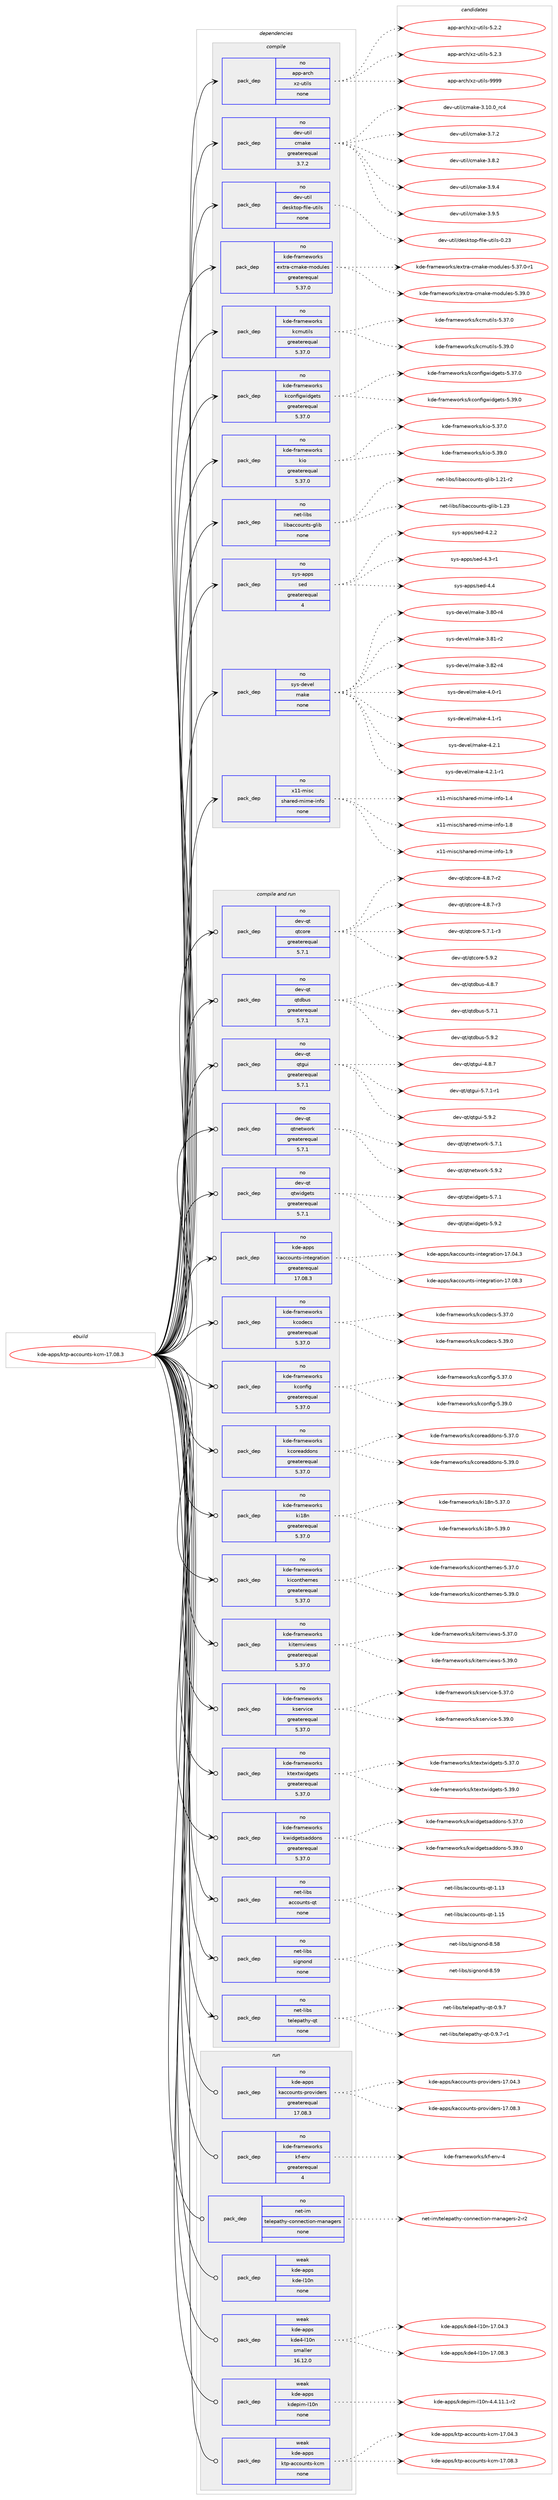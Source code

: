 digraph prolog {

# *************
# Graph options
# *************

newrank=true;
concentrate=true;
compound=true;
graph [rankdir=LR,fontname=Helvetica,fontsize=10,ranksep=1.5];#, ranksep=2.5, nodesep=0.2];
edge  [arrowhead=vee];
node  [fontname=Helvetica,fontsize=10];

# **********
# The ebuild
# **********

subgraph cluster_leftcol {
color=gray;
rank=same;
label=<<i>ebuild</i>>;
id [label="kde-apps/ktp-accounts-kcm-17.08.3", color=red, width=4, href="../kde-apps/ktp-accounts-kcm-17.08.3.svg"];
}

# ****************
# The dependencies
# ****************

subgraph cluster_midcol {
color=gray;
label=<<i>dependencies</i>>;
subgraph cluster_compile {
fillcolor="#eeeeee";
style=filled;
label=<<i>compile</i>>;
subgraph pack236908 {
dependency325075 [label=<<TABLE BORDER="0" CELLBORDER="1" CELLSPACING="0" CELLPADDING="4" WIDTH="220"><TR><TD ROWSPAN="6" CELLPADDING="30">pack_dep</TD></TR><TR><TD WIDTH="110">no</TD></TR><TR><TD>app-arch</TD></TR><TR><TD>xz-utils</TD></TR><TR><TD>none</TD></TR><TR><TD></TD></TR></TABLE>>, shape=none, color=blue];
}
id:e -> dependency325075:w [weight=20,style="solid",arrowhead="vee"];
subgraph pack236909 {
dependency325076 [label=<<TABLE BORDER="0" CELLBORDER="1" CELLSPACING="0" CELLPADDING="4" WIDTH="220"><TR><TD ROWSPAN="6" CELLPADDING="30">pack_dep</TD></TR><TR><TD WIDTH="110">no</TD></TR><TR><TD>dev-util</TD></TR><TR><TD>cmake</TD></TR><TR><TD>greaterequal</TD></TR><TR><TD>3.7.2</TD></TR></TABLE>>, shape=none, color=blue];
}
id:e -> dependency325076:w [weight=20,style="solid",arrowhead="vee"];
subgraph pack236910 {
dependency325077 [label=<<TABLE BORDER="0" CELLBORDER="1" CELLSPACING="0" CELLPADDING="4" WIDTH="220"><TR><TD ROWSPAN="6" CELLPADDING="30">pack_dep</TD></TR><TR><TD WIDTH="110">no</TD></TR><TR><TD>dev-util</TD></TR><TR><TD>desktop-file-utils</TD></TR><TR><TD>none</TD></TR><TR><TD></TD></TR></TABLE>>, shape=none, color=blue];
}
id:e -> dependency325077:w [weight=20,style="solid",arrowhead="vee"];
subgraph pack236911 {
dependency325078 [label=<<TABLE BORDER="0" CELLBORDER="1" CELLSPACING="0" CELLPADDING="4" WIDTH="220"><TR><TD ROWSPAN="6" CELLPADDING="30">pack_dep</TD></TR><TR><TD WIDTH="110">no</TD></TR><TR><TD>kde-frameworks</TD></TR><TR><TD>extra-cmake-modules</TD></TR><TR><TD>greaterequal</TD></TR><TR><TD>5.37.0</TD></TR></TABLE>>, shape=none, color=blue];
}
id:e -> dependency325078:w [weight=20,style="solid",arrowhead="vee"];
subgraph pack236912 {
dependency325079 [label=<<TABLE BORDER="0" CELLBORDER="1" CELLSPACING="0" CELLPADDING="4" WIDTH="220"><TR><TD ROWSPAN="6" CELLPADDING="30">pack_dep</TD></TR><TR><TD WIDTH="110">no</TD></TR><TR><TD>kde-frameworks</TD></TR><TR><TD>kcmutils</TD></TR><TR><TD>greaterequal</TD></TR><TR><TD>5.37.0</TD></TR></TABLE>>, shape=none, color=blue];
}
id:e -> dependency325079:w [weight=20,style="solid",arrowhead="vee"];
subgraph pack236913 {
dependency325080 [label=<<TABLE BORDER="0" CELLBORDER="1" CELLSPACING="0" CELLPADDING="4" WIDTH="220"><TR><TD ROWSPAN="6" CELLPADDING="30">pack_dep</TD></TR><TR><TD WIDTH="110">no</TD></TR><TR><TD>kde-frameworks</TD></TR><TR><TD>kconfigwidgets</TD></TR><TR><TD>greaterequal</TD></TR><TR><TD>5.37.0</TD></TR></TABLE>>, shape=none, color=blue];
}
id:e -> dependency325080:w [weight=20,style="solid",arrowhead="vee"];
subgraph pack236914 {
dependency325081 [label=<<TABLE BORDER="0" CELLBORDER="1" CELLSPACING="0" CELLPADDING="4" WIDTH="220"><TR><TD ROWSPAN="6" CELLPADDING="30">pack_dep</TD></TR><TR><TD WIDTH="110">no</TD></TR><TR><TD>kde-frameworks</TD></TR><TR><TD>kio</TD></TR><TR><TD>greaterequal</TD></TR><TR><TD>5.37.0</TD></TR></TABLE>>, shape=none, color=blue];
}
id:e -> dependency325081:w [weight=20,style="solid",arrowhead="vee"];
subgraph pack236915 {
dependency325082 [label=<<TABLE BORDER="0" CELLBORDER="1" CELLSPACING="0" CELLPADDING="4" WIDTH="220"><TR><TD ROWSPAN="6" CELLPADDING="30">pack_dep</TD></TR><TR><TD WIDTH="110">no</TD></TR><TR><TD>net-libs</TD></TR><TR><TD>libaccounts-glib</TD></TR><TR><TD>none</TD></TR><TR><TD></TD></TR></TABLE>>, shape=none, color=blue];
}
id:e -> dependency325082:w [weight=20,style="solid",arrowhead="vee"];
subgraph pack236916 {
dependency325083 [label=<<TABLE BORDER="0" CELLBORDER="1" CELLSPACING="0" CELLPADDING="4" WIDTH="220"><TR><TD ROWSPAN="6" CELLPADDING="30">pack_dep</TD></TR><TR><TD WIDTH="110">no</TD></TR><TR><TD>sys-apps</TD></TR><TR><TD>sed</TD></TR><TR><TD>greaterequal</TD></TR><TR><TD>4</TD></TR></TABLE>>, shape=none, color=blue];
}
id:e -> dependency325083:w [weight=20,style="solid",arrowhead="vee"];
subgraph pack236917 {
dependency325084 [label=<<TABLE BORDER="0" CELLBORDER="1" CELLSPACING="0" CELLPADDING="4" WIDTH="220"><TR><TD ROWSPAN="6" CELLPADDING="30">pack_dep</TD></TR><TR><TD WIDTH="110">no</TD></TR><TR><TD>sys-devel</TD></TR><TR><TD>make</TD></TR><TR><TD>none</TD></TR><TR><TD></TD></TR></TABLE>>, shape=none, color=blue];
}
id:e -> dependency325084:w [weight=20,style="solid",arrowhead="vee"];
subgraph pack236918 {
dependency325085 [label=<<TABLE BORDER="0" CELLBORDER="1" CELLSPACING="0" CELLPADDING="4" WIDTH="220"><TR><TD ROWSPAN="6" CELLPADDING="30">pack_dep</TD></TR><TR><TD WIDTH="110">no</TD></TR><TR><TD>x11-misc</TD></TR><TR><TD>shared-mime-info</TD></TR><TR><TD>none</TD></TR><TR><TD></TD></TR></TABLE>>, shape=none, color=blue];
}
id:e -> dependency325085:w [weight=20,style="solid",arrowhead="vee"];
}
subgraph cluster_compileandrun {
fillcolor="#eeeeee";
style=filled;
label=<<i>compile and run</i>>;
subgraph pack236919 {
dependency325086 [label=<<TABLE BORDER="0" CELLBORDER="1" CELLSPACING="0" CELLPADDING="4" WIDTH="220"><TR><TD ROWSPAN="6" CELLPADDING="30">pack_dep</TD></TR><TR><TD WIDTH="110">no</TD></TR><TR><TD>dev-qt</TD></TR><TR><TD>qtcore</TD></TR><TR><TD>greaterequal</TD></TR><TR><TD>5.7.1</TD></TR></TABLE>>, shape=none, color=blue];
}
id:e -> dependency325086:w [weight=20,style="solid",arrowhead="odotvee"];
subgraph pack236920 {
dependency325087 [label=<<TABLE BORDER="0" CELLBORDER="1" CELLSPACING="0" CELLPADDING="4" WIDTH="220"><TR><TD ROWSPAN="6" CELLPADDING="30">pack_dep</TD></TR><TR><TD WIDTH="110">no</TD></TR><TR><TD>dev-qt</TD></TR><TR><TD>qtdbus</TD></TR><TR><TD>greaterequal</TD></TR><TR><TD>5.7.1</TD></TR></TABLE>>, shape=none, color=blue];
}
id:e -> dependency325087:w [weight=20,style="solid",arrowhead="odotvee"];
subgraph pack236921 {
dependency325088 [label=<<TABLE BORDER="0" CELLBORDER="1" CELLSPACING="0" CELLPADDING="4" WIDTH="220"><TR><TD ROWSPAN="6" CELLPADDING="30">pack_dep</TD></TR><TR><TD WIDTH="110">no</TD></TR><TR><TD>dev-qt</TD></TR><TR><TD>qtgui</TD></TR><TR><TD>greaterequal</TD></TR><TR><TD>5.7.1</TD></TR></TABLE>>, shape=none, color=blue];
}
id:e -> dependency325088:w [weight=20,style="solid",arrowhead="odotvee"];
subgraph pack236922 {
dependency325089 [label=<<TABLE BORDER="0" CELLBORDER="1" CELLSPACING="0" CELLPADDING="4" WIDTH="220"><TR><TD ROWSPAN="6" CELLPADDING="30">pack_dep</TD></TR><TR><TD WIDTH="110">no</TD></TR><TR><TD>dev-qt</TD></TR><TR><TD>qtnetwork</TD></TR><TR><TD>greaterequal</TD></TR><TR><TD>5.7.1</TD></TR></TABLE>>, shape=none, color=blue];
}
id:e -> dependency325089:w [weight=20,style="solid",arrowhead="odotvee"];
subgraph pack236923 {
dependency325090 [label=<<TABLE BORDER="0" CELLBORDER="1" CELLSPACING="0" CELLPADDING="4" WIDTH="220"><TR><TD ROWSPAN="6" CELLPADDING="30">pack_dep</TD></TR><TR><TD WIDTH="110">no</TD></TR><TR><TD>dev-qt</TD></TR><TR><TD>qtwidgets</TD></TR><TR><TD>greaterequal</TD></TR><TR><TD>5.7.1</TD></TR></TABLE>>, shape=none, color=blue];
}
id:e -> dependency325090:w [weight=20,style="solid",arrowhead="odotvee"];
subgraph pack236924 {
dependency325091 [label=<<TABLE BORDER="0" CELLBORDER="1" CELLSPACING="0" CELLPADDING="4" WIDTH="220"><TR><TD ROWSPAN="6" CELLPADDING="30">pack_dep</TD></TR><TR><TD WIDTH="110">no</TD></TR><TR><TD>kde-apps</TD></TR><TR><TD>kaccounts-integration</TD></TR><TR><TD>greaterequal</TD></TR><TR><TD>17.08.3</TD></TR></TABLE>>, shape=none, color=blue];
}
id:e -> dependency325091:w [weight=20,style="solid",arrowhead="odotvee"];
subgraph pack236925 {
dependency325092 [label=<<TABLE BORDER="0" CELLBORDER="1" CELLSPACING="0" CELLPADDING="4" WIDTH="220"><TR><TD ROWSPAN="6" CELLPADDING="30">pack_dep</TD></TR><TR><TD WIDTH="110">no</TD></TR><TR><TD>kde-frameworks</TD></TR><TR><TD>kcodecs</TD></TR><TR><TD>greaterequal</TD></TR><TR><TD>5.37.0</TD></TR></TABLE>>, shape=none, color=blue];
}
id:e -> dependency325092:w [weight=20,style="solid",arrowhead="odotvee"];
subgraph pack236926 {
dependency325093 [label=<<TABLE BORDER="0" CELLBORDER="1" CELLSPACING="0" CELLPADDING="4" WIDTH="220"><TR><TD ROWSPAN="6" CELLPADDING="30">pack_dep</TD></TR><TR><TD WIDTH="110">no</TD></TR><TR><TD>kde-frameworks</TD></TR><TR><TD>kconfig</TD></TR><TR><TD>greaterequal</TD></TR><TR><TD>5.37.0</TD></TR></TABLE>>, shape=none, color=blue];
}
id:e -> dependency325093:w [weight=20,style="solid",arrowhead="odotvee"];
subgraph pack236927 {
dependency325094 [label=<<TABLE BORDER="0" CELLBORDER="1" CELLSPACING="0" CELLPADDING="4" WIDTH="220"><TR><TD ROWSPAN="6" CELLPADDING="30">pack_dep</TD></TR><TR><TD WIDTH="110">no</TD></TR><TR><TD>kde-frameworks</TD></TR><TR><TD>kcoreaddons</TD></TR><TR><TD>greaterequal</TD></TR><TR><TD>5.37.0</TD></TR></TABLE>>, shape=none, color=blue];
}
id:e -> dependency325094:w [weight=20,style="solid",arrowhead="odotvee"];
subgraph pack236928 {
dependency325095 [label=<<TABLE BORDER="0" CELLBORDER="1" CELLSPACING="0" CELLPADDING="4" WIDTH="220"><TR><TD ROWSPAN="6" CELLPADDING="30">pack_dep</TD></TR><TR><TD WIDTH="110">no</TD></TR><TR><TD>kde-frameworks</TD></TR><TR><TD>ki18n</TD></TR><TR><TD>greaterequal</TD></TR><TR><TD>5.37.0</TD></TR></TABLE>>, shape=none, color=blue];
}
id:e -> dependency325095:w [weight=20,style="solid",arrowhead="odotvee"];
subgraph pack236929 {
dependency325096 [label=<<TABLE BORDER="0" CELLBORDER="1" CELLSPACING="0" CELLPADDING="4" WIDTH="220"><TR><TD ROWSPAN="6" CELLPADDING="30">pack_dep</TD></TR><TR><TD WIDTH="110">no</TD></TR><TR><TD>kde-frameworks</TD></TR><TR><TD>kiconthemes</TD></TR><TR><TD>greaterequal</TD></TR><TR><TD>5.37.0</TD></TR></TABLE>>, shape=none, color=blue];
}
id:e -> dependency325096:w [weight=20,style="solid",arrowhead="odotvee"];
subgraph pack236930 {
dependency325097 [label=<<TABLE BORDER="0" CELLBORDER="1" CELLSPACING="0" CELLPADDING="4" WIDTH="220"><TR><TD ROWSPAN="6" CELLPADDING="30">pack_dep</TD></TR><TR><TD WIDTH="110">no</TD></TR><TR><TD>kde-frameworks</TD></TR><TR><TD>kitemviews</TD></TR><TR><TD>greaterequal</TD></TR><TR><TD>5.37.0</TD></TR></TABLE>>, shape=none, color=blue];
}
id:e -> dependency325097:w [weight=20,style="solid",arrowhead="odotvee"];
subgraph pack236931 {
dependency325098 [label=<<TABLE BORDER="0" CELLBORDER="1" CELLSPACING="0" CELLPADDING="4" WIDTH="220"><TR><TD ROWSPAN="6" CELLPADDING="30">pack_dep</TD></TR><TR><TD WIDTH="110">no</TD></TR><TR><TD>kde-frameworks</TD></TR><TR><TD>kservice</TD></TR><TR><TD>greaterequal</TD></TR><TR><TD>5.37.0</TD></TR></TABLE>>, shape=none, color=blue];
}
id:e -> dependency325098:w [weight=20,style="solid",arrowhead="odotvee"];
subgraph pack236932 {
dependency325099 [label=<<TABLE BORDER="0" CELLBORDER="1" CELLSPACING="0" CELLPADDING="4" WIDTH="220"><TR><TD ROWSPAN="6" CELLPADDING="30">pack_dep</TD></TR><TR><TD WIDTH="110">no</TD></TR><TR><TD>kde-frameworks</TD></TR><TR><TD>ktextwidgets</TD></TR><TR><TD>greaterequal</TD></TR><TR><TD>5.37.0</TD></TR></TABLE>>, shape=none, color=blue];
}
id:e -> dependency325099:w [weight=20,style="solid",arrowhead="odotvee"];
subgraph pack236933 {
dependency325100 [label=<<TABLE BORDER="0" CELLBORDER="1" CELLSPACING="0" CELLPADDING="4" WIDTH="220"><TR><TD ROWSPAN="6" CELLPADDING="30">pack_dep</TD></TR><TR><TD WIDTH="110">no</TD></TR><TR><TD>kde-frameworks</TD></TR><TR><TD>kwidgetsaddons</TD></TR><TR><TD>greaterequal</TD></TR><TR><TD>5.37.0</TD></TR></TABLE>>, shape=none, color=blue];
}
id:e -> dependency325100:w [weight=20,style="solid",arrowhead="odotvee"];
subgraph pack236934 {
dependency325101 [label=<<TABLE BORDER="0" CELLBORDER="1" CELLSPACING="0" CELLPADDING="4" WIDTH="220"><TR><TD ROWSPAN="6" CELLPADDING="30">pack_dep</TD></TR><TR><TD WIDTH="110">no</TD></TR><TR><TD>net-libs</TD></TR><TR><TD>accounts-qt</TD></TR><TR><TD>none</TD></TR><TR><TD></TD></TR></TABLE>>, shape=none, color=blue];
}
id:e -> dependency325101:w [weight=20,style="solid",arrowhead="odotvee"];
subgraph pack236935 {
dependency325102 [label=<<TABLE BORDER="0" CELLBORDER="1" CELLSPACING="0" CELLPADDING="4" WIDTH="220"><TR><TD ROWSPAN="6" CELLPADDING="30">pack_dep</TD></TR><TR><TD WIDTH="110">no</TD></TR><TR><TD>net-libs</TD></TR><TR><TD>signond</TD></TR><TR><TD>none</TD></TR><TR><TD></TD></TR></TABLE>>, shape=none, color=blue];
}
id:e -> dependency325102:w [weight=20,style="solid",arrowhead="odotvee"];
subgraph pack236936 {
dependency325103 [label=<<TABLE BORDER="0" CELLBORDER="1" CELLSPACING="0" CELLPADDING="4" WIDTH="220"><TR><TD ROWSPAN="6" CELLPADDING="30">pack_dep</TD></TR><TR><TD WIDTH="110">no</TD></TR><TR><TD>net-libs</TD></TR><TR><TD>telepathy-qt</TD></TR><TR><TD>none</TD></TR><TR><TD></TD></TR></TABLE>>, shape=none, color=blue];
}
id:e -> dependency325103:w [weight=20,style="solid",arrowhead="odotvee"];
}
subgraph cluster_run {
fillcolor="#eeeeee";
style=filled;
label=<<i>run</i>>;
subgraph pack236937 {
dependency325104 [label=<<TABLE BORDER="0" CELLBORDER="1" CELLSPACING="0" CELLPADDING="4" WIDTH="220"><TR><TD ROWSPAN="6" CELLPADDING="30">pack_dep</TD></TR><TR><TD WIDTH="110">no</TD></TR><TR><TD>kde-apps</TD></TR><TR><TD>kaccounts-providers</TD></TR><TR><TD>greaterequal</TD></TR><TR><TD>17.08.3</TD></TR></TABLE>>, shape=none, color=blue];
}
id:e -> dependency325104:w [weight=20,style="solid",arrowhead="odot"];
subgraph pack236938 {
dependency325105 [label=<<TABLE BORDER="0" CELLBORDER="1" CELLSPACING="0" CELLPADDING="4" WIDTH="220"><TR><TD ROWSPAN="6" CELLPADDING="30">pack_dep</TD></TR><TR><TD WIDTH="110">no</TD></TR><TR><TD>kde-frameworks</TD></TR><TR><TD>kf-env</TD></TR><TR><TD>greaterequal</TD></TR><TR><TD>4</TD></TR></TABLE>>, shape=none, color=blue];
}
id:e -> dependency325105:w [weight=20,style="solid",arrowhead="odot"];
subgraph pack236939 {
dependency325106 [label=<<TABLE BORDER="0" CELLBORDER="1" CELLSPACING="0" CELLPADDING="4" WIDTH="220"><TR><TD ROWSPAN="6" CELLPADDING="30">pack_dep</TD></TR><TR><TD WIDTH="110">no</TD></TR><TR><TD>net-im</TD></TR><TR><TD>telepathy-connection-managers</TD></TR><TR><TD>none</TD></TR><TR><TD></TD></TR></TABLE>>, shape=none, color=blue];
}
id:e -> dependency325106:w [weight=20,style="solid",arrowhead="odot"];
subgraph pack236940 {
dependency325107 [label=<<TABLE BORDER="0" CELLBORDER="1" CELLSPACING="0" CELLPADDING="4" WIDTH="220"><TR><TD ROWSPAN="6" CELLPADDING="30">pack_dep</TD></TR><TR><TD WIDTH="110">weak</TD></TR><TR><TD>kde-apps</TD></TR><TR><TD>kde-l10n</TD></TR><TR><TD>none</TD></TR><TR><TD></TD></TR></TABLE>>, shape=none, color=blue];
}
id:e -> dependency325107:w [weight=20,style="solid",arrowhead="odot"];
subgraph pack236941 {
dependency325108 [label=<<TABLE BORDER="0" CELLBORDER="1" CELLSPACING="0" CELLPADDING="4" WIDTH="220"><TR><TD ROWSPAN="6" CELLPADDING="30">pack_dep</TD></TR><TR><TD WIDTH="110">weak</TD></TR><TR><TD>kde-apps</TD></TR><TR><TD>kde4-l10n</TD></TR><TR><TD>smaller</TD></TR><TR><TD>16.12.0</TD></TR></TABLE>>, shape=none, color=blue];
}
id:e -> dependency325108:w [weight=20,style="solid",arrowhead="odot"];
subgraph pack236942 {
dependency325109 [label=<<TABLE BORDER="0" CELLBORDER="1" CELLSPACING="0" CELLPADDING="4" WIDTH="220"><TR><TD ROWSPAN="6" CELLPADDING="30">pack_dep</TD></TR><TR><TD WIDTH="110">weak</TD></TR><TR><TD>kde-apps</TD></TR><TR><TD>kdepim-l10n</TD></TR><TR><TD>none</TD></TR><TR><TD></TD></TR></TABLE>>, shape=none, color=blue];
}
id:e -> dependency325109:w [weight=20,style="solid",arrowhead="odot"];
subgraph pack236943 {
dependency325110 [label=<<TABLE BORDER="0" CELLBORDER="1" CELLSPACING="0" CELLPADDING="4" WIDTH="220"><TR><TD ROWSPAN="6" CELLPADDING="30">pack_dep</TD></TR><TR><TD WIDTH="110">weak</TD></TR><TR><TD>kde-apps</TD></TR><TR><TD>ktp-accounts-kcm</TD></TR><TR><TD>none</TD></TR><TR><TD></TD></TR></TABLE>>, shape=none, color=blue];
}
id:e -> dependency325110:w [weight=20,style="solid",arrowhead="odot"];
}
}

# **************
# The candidates
# **************

subgraph cluster_choices {
rank=same;
color=gray;
label=<<i>candidates</i>>;

subgraph choice236908 {
color=black;
nodesep=1;
choice971121124597114991044712012245117116105108115455346504650 [label="app-arch/xz-utils-5.2.2", color=red, width=4,href="../app-arch/xz-utils-5.2.2.svg"];
choice971121124597114991044712012245117116105108115455346504651 [label="app-arch/xz-utils-5.2.3", color=red, width=4,href="../app-arch/xz-utils-5.2.3.svg"];
choice9711211245971149910447120122451171161051081154557575757 [label="app-arch/xz-utils-9999", color=red, width=4,href="../app-arch/xz-utils-9999.svg"];
dependency325075:e -> choice971121124597114991044712012245117116105108115455346504650:w [style=dotted,weight="100"];
dependency325075:e -> choice971121124597114991044712012245117116105108115455346504651:w [style=dotted,weight="100"];
dependency325075:e -> choice9711211245971149910447120122451171161051081154557575757:w [style=dotted,weight="100"];
}
subgraph choice236909 {
color=black;
nodesep=1;
choice1001011184511711610510847991099710710145514649484648951149952 [label="dev-util/cmake-3.10.0_rc4", color=red, width=4,href="../dev-util/cmake-3.10.0_rc4.svg"];
choice10010111845117116105108479910997107101455146554650 [label="dev-util/cmake-3.7.2", color=red, width=4,href="../dev-util/cmake-3.7.2.svg"];
choice10010111845117116105108479910997107101455146564650 [label="dev-util/cmake-3.8.2", color=red, width=4,href="../dev-util/cmake-3.8.2.svg"];
choice10010111845117116105108479910997107101455146574652 [label="dev-util/cmake-3.9.4", color=red, width=4,href="../dev-util/cmake-3.9.4.svg"];
choice10010111845117116105108479910997107101455146574653 [label="dev-util/cmake-3.9.5", color=red, width=4,href="../dev-util/cmake-3.9.5.svg"];
dependency325076:e -> choice1001011184511711610510847991099710710145514649484648951149952:w [style=dotted,weight="100"];
dependency325076:e -> choice10010111845117116105108479910997107101455146554650:w [style=dotted,weight="100"];
dependency325076:e -> choice10010111845117116105108479910997107101455146564650:w [style=dotted,weight="100"];
dependency325076:e -> choice10010111845117116105108479910997107101455146574652:w [style=dotted,weight="100"];
dependency325076:e -> choice10010111845117116105108479910997107101455146574653:w [style=dotted,weight="100"];
}
subgraph choice236910 {
color=black;
nodesep=1;
choice100101118451171161051084710010111510711611111245102105108101451171161051081154548465051 [label="dev-util/desktop-file-utils-0.23", color=red, width=4,href="../dev-util/desktop-file-utils-0.23.svg"];
dependency325077:e -> choice100101118451171161051084710010111510711611111245102105108101451171161051081154548465051:w [style=dotted,weight="100"];
}
subgraph choice236911 {
color=black;
nodesep=1;
choice1071001014510211497109101119111114107115471011201161149745991099710710145109111100117108101115455346515546484511449 [label="kde-frameworks/extra-cmake-modules-5.37.0-r1", color=red, width=4,href="../kde-frameworks/extra-cmake-modules-5.37.0-r1.svg"];
choice107100101451021149710910111911111410711547101120116114974599109971071014510911110011710810111545534651574648 [label="kde-frameworks/extra-cmake-modules-5.39.0", color=red, width=4,href="../kde-frameworks/extra-cmake-modules-5.39.0.svg"];
dependency325078:e -> choice1071001014510211497109101119111114107115471011201161149745991099710710145109111100117108101115455346515546484511449:w [style=dotted,weight="100"];
dependency325078:e -> choice107100101451021149710910111911111410711547101120116114974599109971071014510911110011710810111545534651574648:w [style=dotted,weight="100"];
}
subgraph choice236912 {
color=black;
nodesep=1;
choice1071001014510211497109101119111114107115471079910911711610510811545534651554648 [label="kde-frameworks/kcmutils-5.37.0", color=red, width=4,href="../kde-frameworks/kcmutils-5.37.0.svg"];
choice1071001014510211497109101119111114107115471079910911711610510811545534651574648 [label="kde-frameworks/kcmutils-5.39.0", color=red, width=4,href="../kde-frameworks/kcmutils-5.39.0.svg"];
dependency325079:e -> choice1071001014510211497109101119111114107115471079910911711610510811545534651554648:w [style=dotted,weight="100"];
dependency325079:e -> choice1071001014510211497109101119111114107115471079910911711610510811545534651574648:w [style=dotted,weight="100"];
}
subgraph choice236913 {
color=black;
nodesep=1;
choice1071001014510211497109101119111114107115471079911111010210510311910510010310111611545534651554648 [label="kde-frameworks/kconfigwidgets-5.37.0", color=red, width=4,href="../kde-frameworks/kconfigwidgets-5.37.0.svg"];
choice1071001014510211497109101119111114107115471079911111010210510311910510010310111611545534651574648 [label="kde-frameworks/kconfigwidgets-5.39.0", color=red, width=4,href="../kde-frameworks/kconfigwidgets-5.39.0.svg"];
dependency325080:e -> choice1071001014510211497109101119111114107115471079911111010210510311910510010310111611545534651554648:w [style=dotted,weight="100"];
dependency325080:e -> choice1071001014510211497109101119111114107115471079911111010210510311910510010310111611545534651574648:w [style=dotted,weight="100"];
}
subgraph choice236914 {
color=black;
nodesep=1;
choice10710010145102114971091011191111141071154710710511145534651554648 [label="kde-frameworks/kio-5.37.0", color=red, width=4,href="../kde-frameworks/kio-5.37.0.svg"];
choice10710010145102114971091011191111141071154710710511145534651574648 [label="kde-frameworks/kio-5.39.0", color=red, width=4,href="../kde-frameworks/kio-5.39.0.svg"];
dependency325081:e -> choice10710010145102114971091011191111141071154710710511145534651554648:w [style=dotted,weight="100"];
dependency325081:e -> choice10710010145102114971091011191111141071154710710511145534651574648:w [style=dotted,weight="100"];
}
subgraph choice236915 {
color=black;
nodesep=1;
choice11010111645108105981154710810598979999111117110116115451031081059845494650494511450 [label="net-libs/libaccounts-glib-1.21-r2", color=red, width=4,href="../net-libs/libaccounts-glib-1.21-r2.svg"];
choice1101011164510810598115471081059897999911111711011611545103108105984549465051 [label="net-libs/libaccounts-glib-1.23", color=red, width=4,href="../net-libs/libaccounts-glib-1.23.svg"];
dependency325082:e -> choice11010111645108105981154710810598979999111117110116115451031081059845494650494511450:w [style=dotted,weight="100"];
dependency325082:e -> choice1101011164510810598115471081059897999911111711011611545103108105984549465051:w [style=dotted,weight="100"];
}
subgraph choice236916 {
color=black;
nodesep=1;
choice115121115459711211211547115101100455246504650 [label="sys-apps/sed-4.2.2", color=red, width=4,href="../sys-apps/sed-4.2.2.svg"];
choice115121115459711211211547115101100455246514511449 [label="sys-apps/sed-4.3-r1", color=red, width=4,href="../sys-apps/sed-4.3-r1.svg"];
choice11512111545971121121154711510110045524652 [label="sys-apps/sed-4.4", color=red, width=4,href="../sys-apps/sed-4.4.svg"];
dependency325083:e -> choice115121115459711211211547115101100455246504650:w [style=dotted,weight="100"];
dependency325083:e -> choice115121115459711211211547115101100455246514511449:w [style=dotted,weight="100"];
dependency325083:e -> choice11512111545971121121154711510110045524652:w [style=dotted,weight="100"];
}
subgraph choice236917 {
color=black;
nodesep=1;
choice11512111545100101118101108471099710710145514656484511452 [label="sys-devel/make-3.80-r4", color=red, width=4,href="../sys-devel/make-3.80-r4.svg"];
choice11512111545100101118101108471099710710145514656494511450 [label="sys-devel/make-3.81-r2", color=red, width=4,href="../sys-devel/make-3.81-r2.svg"];
choice11512111545100101118101108471099710710145514656504511452 [label="sys-devel/make-3.82-r4", color=red, width=4,href="../sys-devel/make-3.82-r4.svg"];
choice115121115451001011181011084710997107101455246484511449 [label="sys-devel/make-4.0-r1", color=red, width=4,href="../sys-devel/make-4.0-r1.svg"];
choice115121115451001011181011084710997107101455246494511449 [label="sys-devel/make-4.1-r1", color=red, width=4,href="../sys-devel/make-4.1-r1.svg"];
choice115121115451001011181011084710997107101455246504649 [label="sys-devel/make-4.2.1", color=red, width=4,href="../sys-devel/make-4.2.1.svg"];
choice1151211154510010111810110847109971071014552465046494511449 [label="sys-devel/make-4.2.1-r1", color=red, width=4,href="../sys-devel/make-4.2.1-r1.svg"];
dependency325084:e -> choice11512111545100101118101108471099710710145514656484511452:w [style=dotted,weight="100"];
dependency325084:e -> choice11512111545100101118101108471099710710145514656494511450:w [style=dotted,weight="100"];
dependency325084:e -> choice11512111545100101118101108471099710710145514656504511452:w [style=dotted,weight="100"];
dependency325084:e -> choice115121115451001011181011084710997107101455246484511449:w [style=dotted,weight="100"];
dependency325084:e -> choice115121115451001011181011084710997107101455246494511449:w [style=dotted,weight="100"];
dependency325084:e -> choice115121115451001011181011084710997107101455246504649:w [style=dotted,weight="100"];
dependency325084:e -> choice1151211154510010111810110847109971071014552465046494511449:w [style=dotted,weight="100"];
}
subgraph choice236918 {
color=black;
nodesep=1;
choice120494945109105115994711510497114101100451091051091014510511010211145494652 [label="x11-misc/shared-mime-info-1.4", color=red, width=4,href="../x11-misc/shared-mime-info-1.4.svg"];
choice120494945109105115994711510497114101100451091051091014510511010211145494656 [label="x11-misc/shared-mime-info-1.8", color=red, width=4,href="../x11-misc/shared-mime-info-1.8.svg"];
choice120494945109105115994711510497114101100451091051091014510511010211145494657 [label="x11-misc/shared-mime-info-1.9", color=red, width=4,href="../x11-misc/shared-mime-info-1.9.svg"];
dependency325085:e -> choice120494945109105115994711510497114101100451091051091014510511010211145494652:w [style=dotted,weight="100"];
dependency325085:e -> choice120494945109105115994711510497114101100451091051091014510511010211145494656:w [style=dotted,weight="100"];
dependency325085:e -> choice120494945109105115994711510497114101100451091051091014510511010211145494657:w [style=dotted,weight="100"];
}
subgraph choice236919 {
color=black;
nodesep=1;
choice1001011184511311647113116991111141014552465646554511450 [label="dev-qt/qtcore-4.8.7-r2", color=red, width=4,href="../dev-qt/qtcore-4.8.7-r2.svg"];
choice1001011184511311647113116991111141014552465646554511451 [label="dev-qt/qtcore-4.8.7-r3", color=red, width=4,href="../dev-qt/qtcore-4.8.7-r3.svg"];
choice1001011184511311647113116991111141014553465546494511451 [label="dev-qt/qtcore-5.7.1-r3", color=red, width=4,href="../dev-qt/qtcore-5.7.1-r3.svg"];
choice100101118451131164711311699111114101455346574650 [label="dev-qt/qtcore-5.9.2", color=red, width=4,href="../dev-qt/qtcore-5.9.2.svg"];
dependency325086:e -> choice1001011184511311647113116991111141014552465646554511450:w [style=dotted,weight="100"];
dependency325086:e -> choice1001011184511311647113116991111141014552465646554511451:w [style=dotted,weight="100"];
dependency325086:e -> choice1001011184511311647113116991111141014553465546494511451:w [style=dotted,weight="100"];
dependency325086:e -> choice100101118451131164711311699111114101455346574650:w [style=dotted,weight="100"];
}
subgraph choice236920 {
color=black;
nodesep=1;
choice100101118451131164711311610098117115455246564655 [label="dev-qt/qtdbus-4.8.7", color=red, width=4,href="../dev-qt/qtdbus-4.8.7.svg"];
choice100101118451131164711311610098117115455346554649 [label="dev-qt/qtdbus-5.7.1", color=red, width=4,href="../dev-qt/qtdbus-5.7.1.svg"];
choice100101118451131164711311610098117115455346574650 [label="dev-qt/qtdbus-5.9.2", color=red, width=4,href="../dev-qt/qtdbus-5.9.2.svg"];
dependency325087:e -> choice100101118451131164711311610098117115455246564655:w [style=dotted,weight="100"];
dependency325087:e -> choice100101118451131164711311610098117115455346554649:w [style=dotted,weight="100"];
dependency325087:e -> choice100101118451131164711311610098117115455346574650:w [style=dotted,weight="100"];
}
subgraph choice236921 {
color=black;
nodesep=1;
choice1001011184511311647113116103117105455246564655 [label="dev-qt/qtgui-4.8.7", color=red, width=4,href="../dev-qt/qtgui-4.8.7.svg"];
choice10010111845113116471131161031171054553465546494511449 [label="dev-qt/qtgui-5.7.1-r1", color=red, width=4,href="../dev-qt/qtgui-5.7.1-r1.svg"];
choice1001011184511311647113116103117105455346574650 [label="dev-qt/qtgui-5.9.2", color=red, width=4,href="../dev-qt/qtgui-5.9.2.svg"];
dependency325088:e -> choice1001011184511311647113116103117105455246564655:w [style=dotted,weight="100"];
dependency325088:e -> choice10010111845113116471131161031171054553465546494511449:w [style=dotted,weight="100"];
dependency325088:e -> choice1001011184511311647113116103117105455346574650:w [style=dotted,weight="100"];
}
subgraph choice236922 {
color=black;
nodesep=1;
choice1001011184511311647113116110101116119111114107455346554649 [label="dev-qt/qtnetwork-5.7.1", color=red, width=4,href="../dev-qt/qtnetwork-5.7.1.svg"];
choice1001011184511311647113116110101116119111114107455346574650 [label="dev-qt/qtnetwork-5.9.2", color=red, width=4,href="../dev-qt/qtnetwork-5.9.2.svg"];
dependency325089:e -> choice1001011184511311647113116110101116119111114107455346554649:w [style=dotted,weight="100"];
dependency325089:e -> choice1001011184511311647113116110101116119111114107455346574650:w [style=dotted,weight="100"];
}
subgraph choice236923 {
color=black;
nodesep=1;
choice1001011184511311647113116119105100103101116115455346554649 [label="dev-qt/qtwidgets-5.7.1", color=red, width=4,href="../dev-qt/qtwidgets-5.7.1.svg"];
choice1001011184511311647113116119105100103101116115455346574650 [label="dev-qt/qtwidgets-5.9.2", color=red, width=4,href="../dev-qt/qtwidgets-5.9.2.svg"];
dependency325090:e -> choice1001011184511311647113116119105100103101116115455346554649:w [style=dotted,weight="100"];
dependency325090:e -> choice1001011184511311647113116119105100103101116115455346574650:w [style=dotted,weight="100"];
}
subgraph choice236924 {
color=black;
nodesep=1;
choice10710010145971121121154710797999911111711011611545105110116101103114971161051111104549554648524651 [label="kde-apps/kaccounts-integration-17.04.3", color=red, width=4,href="../kde-apps/kaccounts-integration-17.04.3.svg"];
choice10710010145971121121154710797999911111711011611545105110116101103114971161051111104549554648564651 [label="kde-apps/kaccounts-integration-17.08.3", color=red, width=4,href="../kde-apps/kaccounts-integration-17.08.3.svg"];
dependency325091:e -> choice10710010145971121121154710797999911111711011611545105110116101103114971161051111104549554648524651:w [style=dotted,weight="100"];
dependency325091:e -> choice10710010145971121121154710797999911111711011611545105110116101103114971161051111104549554648564651:w [style=dotted,weight="100"];
}
subgraph choice236925 {
color=black;
nodesep=1;
choice107100101451021149710910111911111410711547107991111001019911545534651554648 [label="kde-frameworks/kcodecs-5.37.0", color=red, width=4,href="../kde-frameworks/kcodecs-5.37.0.svg"];
choice107100101451021149710910111911111410711547107991111001019911545534651574648 [label="kde-frameworks/kcodecs-5.39.0", color=red, width=4,href="../kde-frameworks/kcodecs-5.39.0.svg"];
dependency325092:e -> choice107100101451021149710910111911111410711547107991111001019911545534651554648:w [style=dotted,weight="100"];
dependency325092:e -> choice107100101451021149710910111911111410711547107991111001019911545534651574648:w [style=dotted,weight="100"];
}
subgraph choice236926 {
color=black;
nodesep=1;
choice1071001014510211497109101119111114107115471079911111010210510345534651554648 [label="kde-frameworks/kconfig-5.37.0", color=red, width=4,href="../kde-frameworks/kconfig-5.37.0.svg"];
choice1071001014510211497109101119111114107115471079911111010210510345534651574648 [label="kde-frameworks/kconfig-5.39.0", color=red, width=4,href="../kde-frameworks/kconfig-5.39.0.svg"];
dependency325093:e -> choice1071001014510211497109101119111114107115471079911111010210510345534651554648:w [style=dotted,weight="100"];
dependency325093:e -> choice1071001014510211497109101119111114107115471079911111010210510345534651574648:w [style=dotted,weight="100"];
}
subgraph choice236927 {
color=black;
nodesep=1;
choice107100101451021149710910111911111410711547107991111141019710010011111011545534651554648 [label="kde-frameworks/kcoreaddons-5.37.0", color=red, width=4,href="../kde-frameworks/kcoreaddons-5.37.0.svg"];
choice107100101451021149710910111911111410711547107991111141019710010011111011545534651574648 [label="kde-frameworks/kcoreaddons-5.39.0", color=red, width=4,href="../kde-frameworks/kcoreaddons-5.39.0.svg"];
dependency325094:e -> choice107100101451021149710910111911111410711547107991111141019710010011111011545534651554648:w [style=dotted,weight="100"];
dependency325094:e -> choice107100101451021149710910111911111410711547107991111141019710010011111011545534651574648:w [style=dotted,weight="100"];
}
subgraph choice236928 {
color=black;
nodesep=1;
choice107100101451021149710910111911111410711547107105495611045534651554648 [label="kde-frameworks/ki18n-5.37.0", color=red, width=4,href="../kde-frameworks/ki18n-5.37.0.svg"];
choice107100101451021149710910111911111410711547107105495611045534651574648 [label="kde-frameworks/ki18n-5.39.0", color=red, width=4,href="../kde-frameworks/ki18n-5.39.0.svg"];
dependency325095:e -> choice107100101451021149710910111911111410711547107105495611045534651554648:w [style=dotted,weight="100"];
dependency325095:e -> choice107100101451021149710910111911111410711547107105495611045534651574648:w [style=dotted,weight="100"];
}
subgraph choice236929 {
color=black;
nodesep=1;
choice1071001014510211497109101119111114107115471071059911111011610410110910111545534651554648 [label="kde-frameworks/kiconthemes-5.37.0", color=red, width=4,href="../kde-frameworks/kiconthemes-5.37.0.svg"];
choice1071001014510211497109101119111114107115471071059911111011610410110910111545534651574648 [label="kde-frameworks/kiconthemes-5.39.0", color=red, width=4,href="../kde-frameworks/kiconthemes-5.39.0.svg"];
dependency325096:e -> choice1071001014510211497109101119111114107115471071059911111011610410110910111545534651554648:w [style=dotted,weight="100"];
dependency325096:e -> choice1071001014510211497109101119111114107115471071059911111011610410110910111545534651574648:w [style=dotted,weight="100"];
}
subgraph choice236930 {
color=black;
nodesep=1;
choice10710010145102114971091011191111141071154710710511610110911810510111911545534651554648 [label="kde-frameworks/kitemviews-5.37.0", color=red, width=4,href="../kde-frameworks/kitemviews-5.37.0.svg"];
choice10710010145102114971091011191111141071154710710511610110911810510111911545534651574648 [label="kde-frameworks/kitemviews-5.39.0", color=red, width=4,href="../kde-frameworks/kitemviews-5.39.0.svg"];
dependency325097:e -> choice10710010145102114971091011191111141071154710710511610110911810510111911545534651554648:w [style=dotted,weight="100"];
dependency325097:e -> choice10710010145102114971091011191111141071154710710511610110911810510111911545534651574648:w [style=dotted,weight="100"];
}
subgraph choice236931 {
color=black;
nodesep=1;
choice1071001014510211497109101119111114107115471071151011141181059910145534651554648 [label="kde-frameworks/kservice-5.37.0", color=red, width=4,href="../kde-frameworks/kservice-5.37.0.svg"];
choice1071001014510211497109101119111114107115471071151011141181059910145534651574648 [label="kde-frameworks/kservice-5.39.0", color=red, width=4,href="../kde-frameworks/kservice-5.39.0.svg"];
dependency325098:e -> choice1071001014510211497109101119111114107115471071151011141181059910145534651554648:w [style=dotted,weight="100"];
dependency325098:e -> choice1071001014510211497109101119111114107115471071151011141181059910145534651574648:w [style=dotted,weight="100"];
}
subgraph choice236932 {
color=black;
nodesep=1;
choice10710010145102114971091011191111141071154710711610112011611910510010310111611545534651554648 [label="kde-frameworks/ktextwidgets-5.37.0", color=red, width=4,href="../kde-frameworks/ktextwidgets-5.37.0.svg"];
choice10710010145102114971091011191111141071154710711610112011611910510010310111611545534651574648 [label="kde-frameworks/ktextwidgets-5.39.0", color=red, width=4,href="../kde-frameworks/ktextwidgets-5.39.0.svg"];
dependency325099:e -> choice10710010145102114971091011191111141071154710711610112011611910510010310111611545534651554648:w [style=dotted,weight="100"];
dependency325099:e -> choice10710010145102114971091011191111141071154710711610112011611910510010310111611545534651574648:w [style=dotted,weight="100"];
}
subgraph choice236933 {
color=black;
nodesep=1;
choice1071001014510211497109101119111114107115471071191051001031011161159710010011111011545534651554648 [label="kde-frameworks/kwidgetsaddons-5.37.0", color=red, width=4,href="../kde-frameworks/kwidgetsaddons-5.37.0.svg"];
choice1071001014510211497109101119111114107115471071191051001031011161159710010011111011545534651574648 [label="kde-frameworks/kwidgetsaddons-5.39.0", color=red, width=4,href="../kde-frameworks/kwidgetsaddons-5.39.0.svg"];
dependency325100:e -> choice1071001014510211497109101119111114107115471071191051001031011161159710010011111011545534651554648:w [style=dotted,weight="100"];
dependency325100:e -> choice1071001014510211497109101119111114107115471071191051001031011161159710010011111011545534651574648:w [style=dotted,weight="100"];
}
subgraph choice236934 {
color=black;
nodesep=1;
choice110101116451081059811547979999111117110116115451131164549464951 [label="net-libs/accounts-qt-1.13", color=red, width=4,href="../net-libs/accounts-qt-1.13.svg"];
choice110101116451081059811547979999111117110116115451131164549464953 [label="net-libs/accounts-qt-1.15", color=red, width=4,href="../net-libs/accounts-qt-1.15.svg"];
dependency325101:e -> choice110101116451081059811547979999111117110116115451131164549464951:w [style=dotted,weight="100"];
dependency325101:e -> choice110101116451081059811547979999111117110116115451131164549464953:w [style=dotted,weight="100"];
}
subgraph choice236935 {
color=black;
nodesep=1;
choice1101011164510810598115471151051031101111101004556465356 [label="net-libs/signond-8.58", color=red, width=4,href="../net-libs/signond-8.58.svg"];
choice1101011164510810598115471151051031101111101004556465357 [label="net-libs/signond-8.59", color=red, width=4,href="../net-libs/signond-8.59.svg"];
dependency325102:e -> choice1101011164510810598115471151051031101111101004556465356:w [style=dotted,weight="100"];
dependency325102:e -> choice1101011164510810598115471151051031101111101004556465357:w [style=dotted,weight="100"];
}
subgraph choice236936 {
color=black;
nodesep=1;
choice1101011164510810598115471161011081011129711610412145113116454846574655 [label="net-libs/telepathy-qt-0.9.7", color=red, width=4,href="../net-libs/telepathy-qt-0.9.7.svg"];
choice11010111645108105981154711610110810111297116104121451131164548465746554511449 [label="net-libs/telepathy-qt-0.9.7-r1", color=red, width=4,href="../net-libs/telepathy-qt-0.9.7-r1.svg"];
dependency325103:e -> choice1101011164510810598115471161011081011129711610412145113116454846574655:w [style=dotted,weight="100"];
dependency325103:e -> choice11010111645108105981154711610110810111297116104121451131164548465746554511449:w [style=dotted,weight="100"];
}
subgraph choice236937 {
color=black;
nodesep=1;
choice107100101459711211211547107979999111117110116115451121141111181051001011141154549554648524651 [label="kde-apps/kaccounts-providers-17.04.3", color=red, width=4,href="../kde-apps/kaccounts-providers-17.04.3.svg"];
choice107100101459711211211547107979999111117110116115451121141111181051001011141154549554648564651 [label="kde-apps/kaccounts-providers-17.08.3", color=red, width=4,href="../kde-apps/kaccounts-providers-17.08.3.svg"];
dependency325104:e -> choice107100101459711211211547107979999111117110116115451121141111181051001011141154549554648524651:w [style=dotted,weight="100"];
dependency325104:e -> choice107100101459711211211547107979999111117110116115451121141111181051001011141154549554648564651:w [style=dotted,weight="100"];
}
subgraph choice236938 {
color=black;
nodesep=1;
choice107100101451021149710910111911111410711547107102451011101184552 [label="kde-frameworks/kf-env-4", color=red, width=4,href="../kde-frameworks/kf-env-4.svg"];
dependency325105:e -> choice107100101451021149710910111911111410711547107102451011101184552:w [style=dotted,weight="100"];
}
subgraph choice236939 {
color=black;
nodesep=1;
choice11010111645105109471161011081011129711610412145991111101101019911610511111045109971109710310111411545504511450 [label="net-im/telepathy-connection-managers-2-r2", color=red, width=4,href="../net-im/telepathy-connection-managers-2-r2.svg"];
dependency325106:e -> choice11010111645105109471161011081011129711610412145991111101101019911610511111045109971109710310111411545504511450:w [style=dotted,weight="100"];
}
subgraph choice236940 {
color=black;
nodesep=1;
}
subgraph choice236941 {
color=black;
nodesep=1;
choice107100101459711211211547107100101524510849481104549554648524651 [label="kde-apps/kde4-l10n-17.04.3", color=red, width=4,href="../kde-apps/kde4-l10n-17.04.3.svg"];
choice107100101459711211211547107100101524510849481104549554648564651 [label="kde-apps/kde4-l10n-17.08.3", color=red, width=4,href="../kde-apps/kde4-l10n-17.08.3.svg"];
dependency325108:e -> choice107100101459711211211547107100101524510849481104549554648524651:w [style=dotted,weight="100"];
dependency325108:e -> choice107100101459711211211547107100101524510849481104549554648564651:w [style=dotted,weight="100"];
}
subgraph choice236942 {
color=black;
nodesep=1;
choice1071001014597112112115471071001011121051094510849481104552465246494946494511450 [label="kde-apps/kdepim-l10n-4.4.11.1-r2", color=red, width=4,href="../kde-apps/kdepim-l10n-4.4.11.1-r2.svg"];
dependency325109:e -> choice1071001014597112112115471071001011121051094510849481104552465246494946494511450:w [style=dotted,weight="100"];
}
subgraph choice236943 {
color=black;
nodesep=1;
choice1071001014597112112115471071161124597999911111711011611545107991094549554648524651 [label="kde-apps/ktp-accounts-kcm-17.04.3", color=red, width=4,href="../kde-apps/ktp-accounts-kcm-17.04.3.svg"];
choice1071001014597112112115471071161124597999911111711011611545107991094549554648564651 [label="kde-apps/ktp-accounts-kcm-17.08.3", color=red, width=4,href="../kde-apps/ktp-accounts-kcm-17.08.3.svg"];
dependency325110:e -> choice1071001014597112112115471071161124597999911111711011611545107991094549554648524651:w [style=dotted,weight="100"];
dependency325110:e -> choice1071001014597112112115471071161124597999911111711011611545107991094549554648564651:w [style=dotted,weight="100"];
}
}

}
